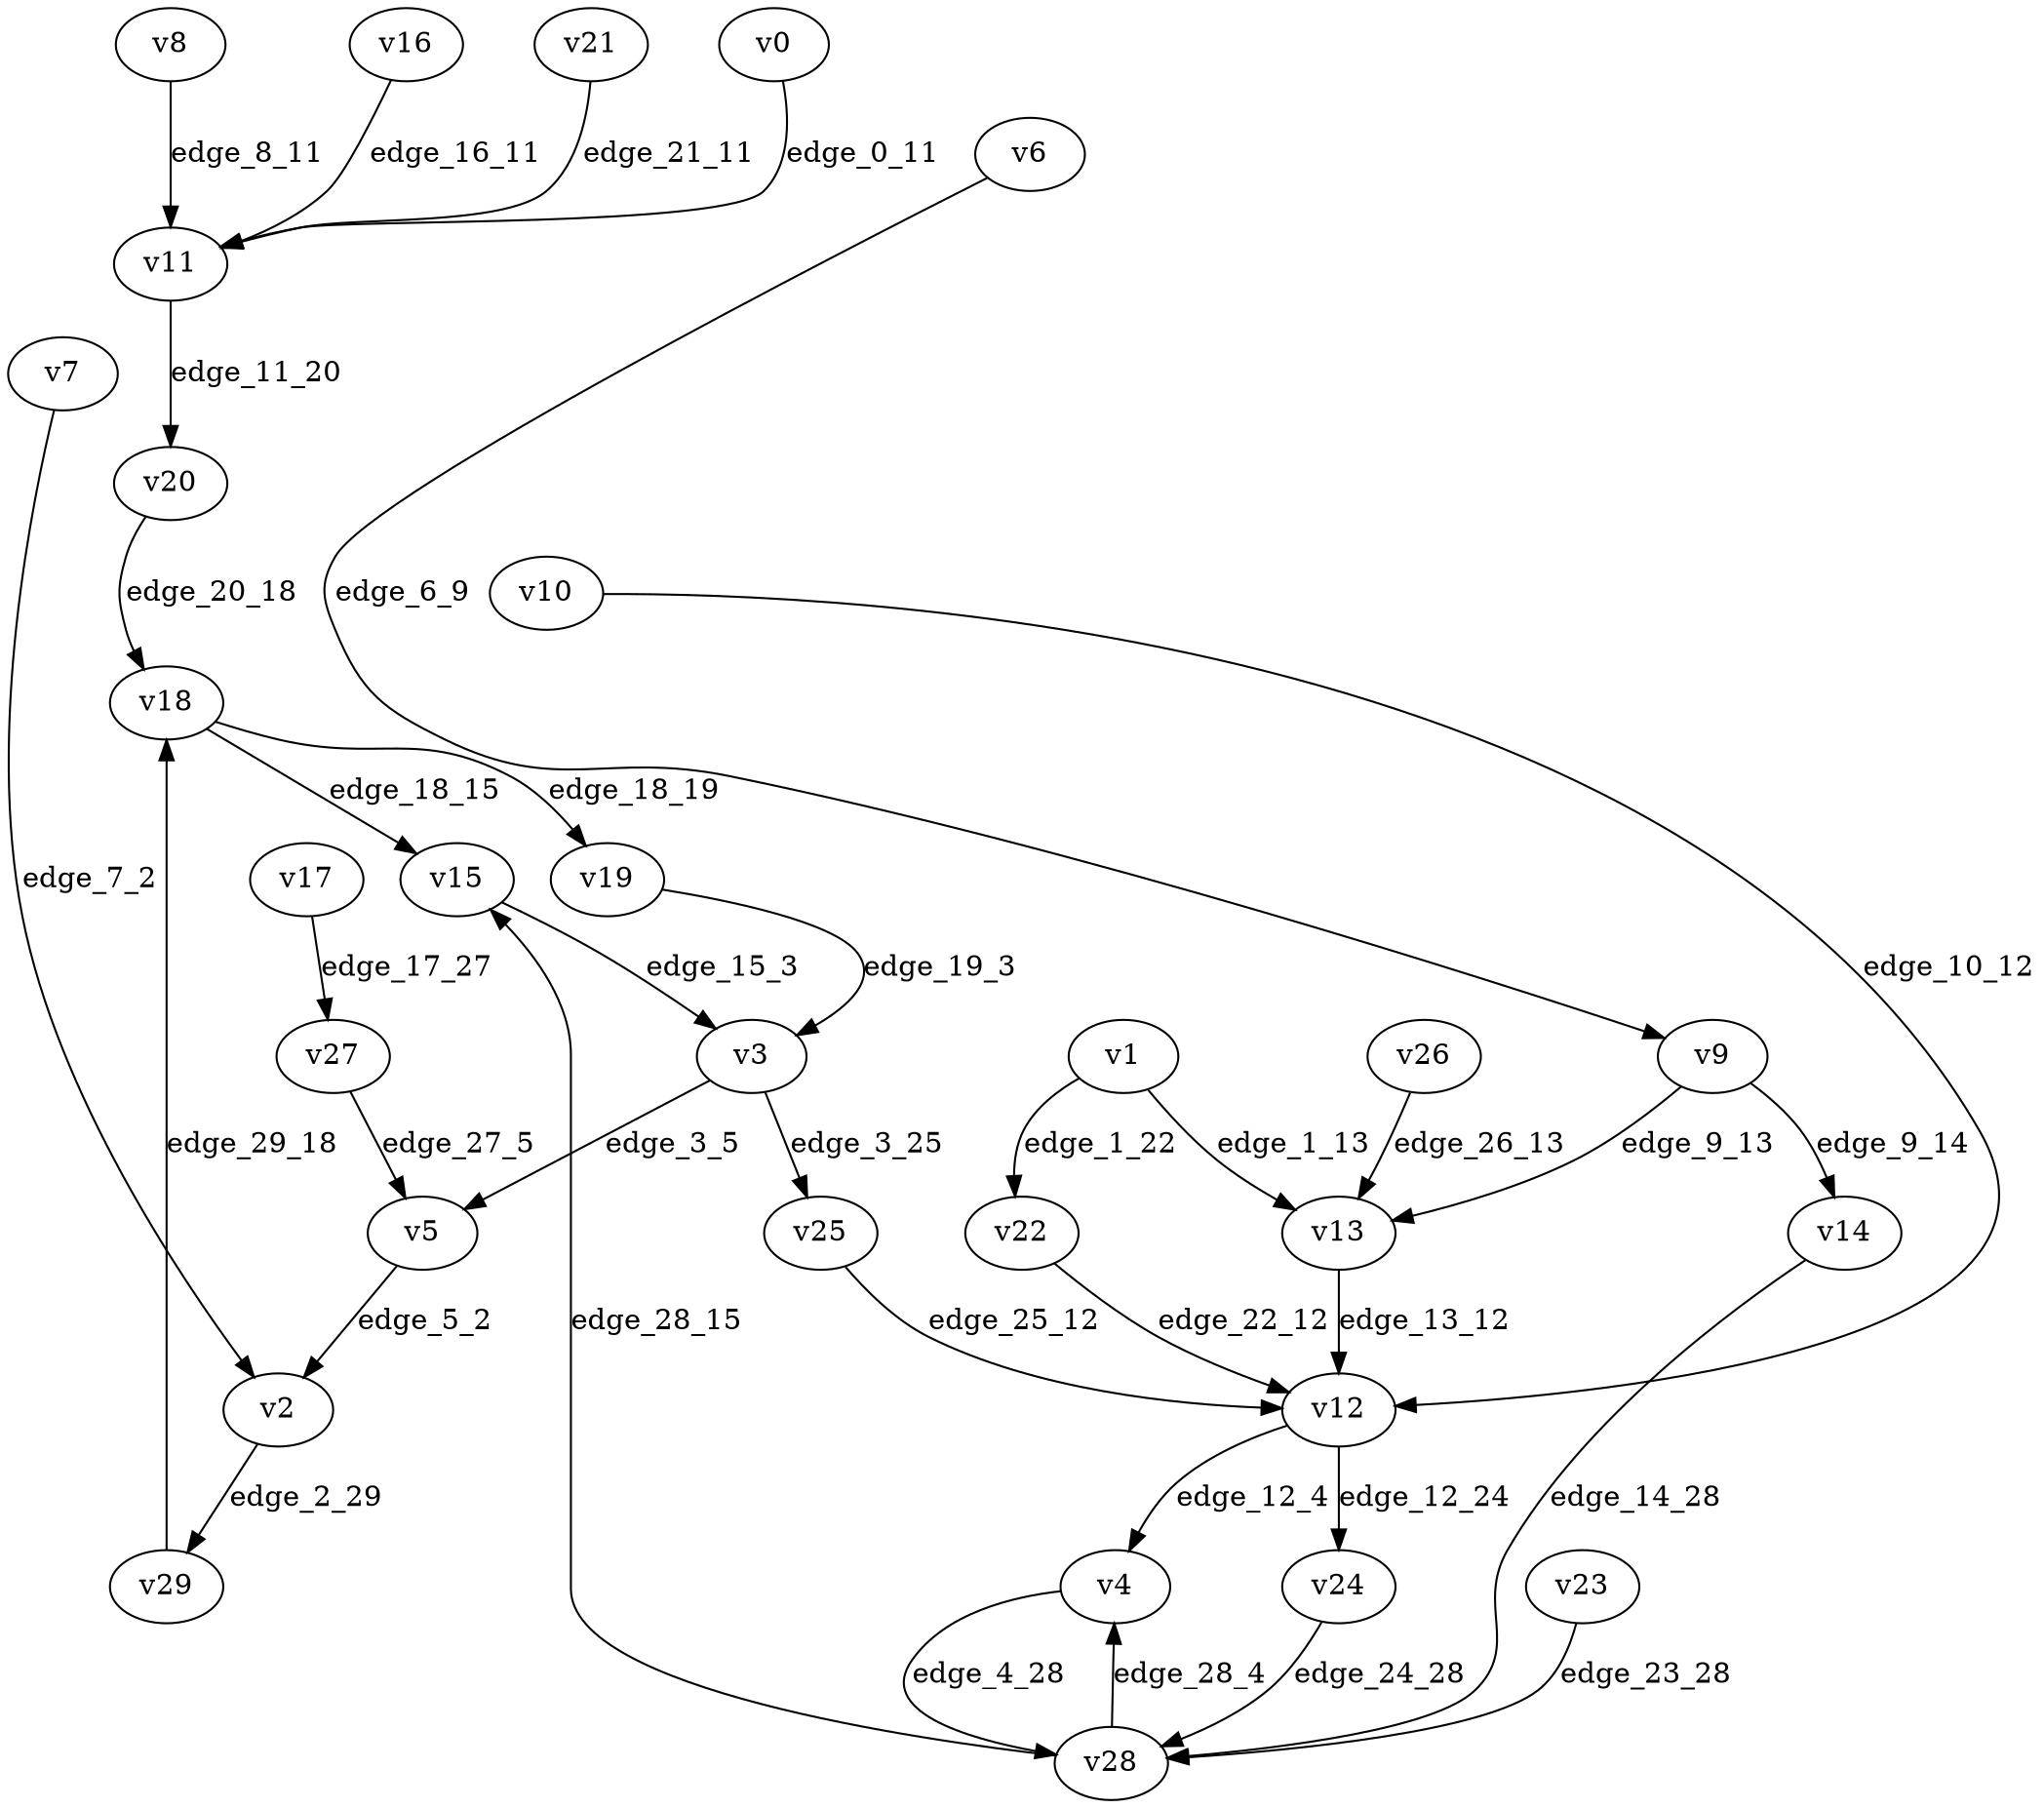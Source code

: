 digraph G {
    // Stochastic discounted game

    v0 [name="v0", player=0];
    v1 [name="v1", player=-1];
    v2 [name="v2", player=-1];
    v3 [name="v3", player=-1];
    v4 [name="v4", player=1];
    v5 [name="v5", player=1];
    v6 [name="v6", player=0];
    v7 [name="v7", player=0];
    v8 [name="v8", player=1];
    v9 [name="v9", player=-1];
    v10 [name="v10", player=0];
    v11 [name="v11", player=-1];
    v12 [name="v12", player=-1];
    v13 [name="v13", player=1];
    v14 [name="v14", player=1];
    v15 [name="v15", player=1];
    v16 [name="v16", player=0];
    v17 [name="v17", player=0];
    v18 [name="v18", player=-1];
    v19 [name="v19", player=0];
    v20 [name="v20", player=0];
    v21 [name="v21", player=1];
    v22 [name="v22", player=1];
    v23 [name="v23", player=1];
    v24 [name="v24", player=1];
    v25 [name="v25", player=0];
    v26 [name="v26", player=-1];
    v27 [name="v27", player=-1];
    v28 [name="v28", player=-1];
    v29 [name="v29", player=0];

    v0 -> v11 [label="edge_0_11", weight=-1.465181, discount=0.565855];
    v1 -> v22 [label="edge_1_22", probability=0.569848];
    v1 -> v13 [label="edge_1_13", probability=0.430152];
    v2 -> v29 [label="edge_2_29", probability=1.000000];
    v3 -> v25 [label="edge_3_25", probability=0.329933];
    v3 -> v5 [label="edge_3_5", probability=0.670067];
    v4 -> v28 [label="edge_4_28", weight=-4.908008, discount=0.155687];
    v5 -> v2 [label="edge_5_2", weight=0.403977, discount=0.779365];
    v6 -> v9 [label="edge_6_9", weight=-8.276003, discount=0.351054];
    v7 -> v2 [label="edge_7_2", weight=-6.137763, discount=0.898417];
    v8 -> v11 [label="edge_8_11", weight=2.675117, discount=0.130179];
    v9 -> v13 [label="edge_9_13", probability=0.401368];
    v9 -> v14 [label="edge_9_14", probability=0.598632];
    v10 -> v12 [label="edge_10_12", weight=-3.561101, discount=0.113556];
    v11 -> v20 [label="edge_11_20", probability=1.000000];
    v12 -> v24 [label="edge_12_24", probability=0.426366];
    v12 -> v4 [label="edge_12_4", probability=0.573634];
    v13 -> v12 [label="edge_13_12", weight=8.590014, discount=0.818259];
    v14 -> v28 [label="edge_14_28", weight=-2.444455, discount=0.458230];
    v15 -> v3 [label="edge_15_3", weight=0.052675, discount=0.647254];
    v16 -> v11 [label="edge_16_11", weight=-3.859512, discount=0.102543];
    v17 -> v27 [label="edge_17_27", weight=1.301948, discount=0.386640];
    v18 -> v19 [label="edge_18_19", probability=0.597774];
    v18 -> v15 [label="edge_18_15", probability=0.402226];
    v19 -> v3 [label="edge_19_3", weight=-1.993962, discount=0.379223];
    v20 -> v18 [label="edge_20_18", weight=-3.518523, discount=0.470047];
    v21 -> v11 [label="edge_21_11", weight=1.367352, discount=0.833027];
    v22 -> v12 [label="edge_22_12", weight=-7.507319, discount=0.228765];
    v23 -> v28 [label="edge_23_28", weight=1.395140, discount=0.565689];
    v24 -> v28 [label="edge_24_28", weight=-0.994810, discount=0.210166];
    v25 -> v12 [label="edge_25_12", weight=-4.526115, discount=0.809163];
    v26 -> v13 [label="edge_26_13", probability=1.000000];
    v27 -> v5 [label="edge_27_5", probability=1.000000];
    v28 -> v4 [label="edge_28_4", probability=0.503263];
    v28 -> v15 [label="edge_28_15", probability=0.496737];
    v29 -> v18 [label="edge_29_18", weight=7.746089, discount=0.626780];
}